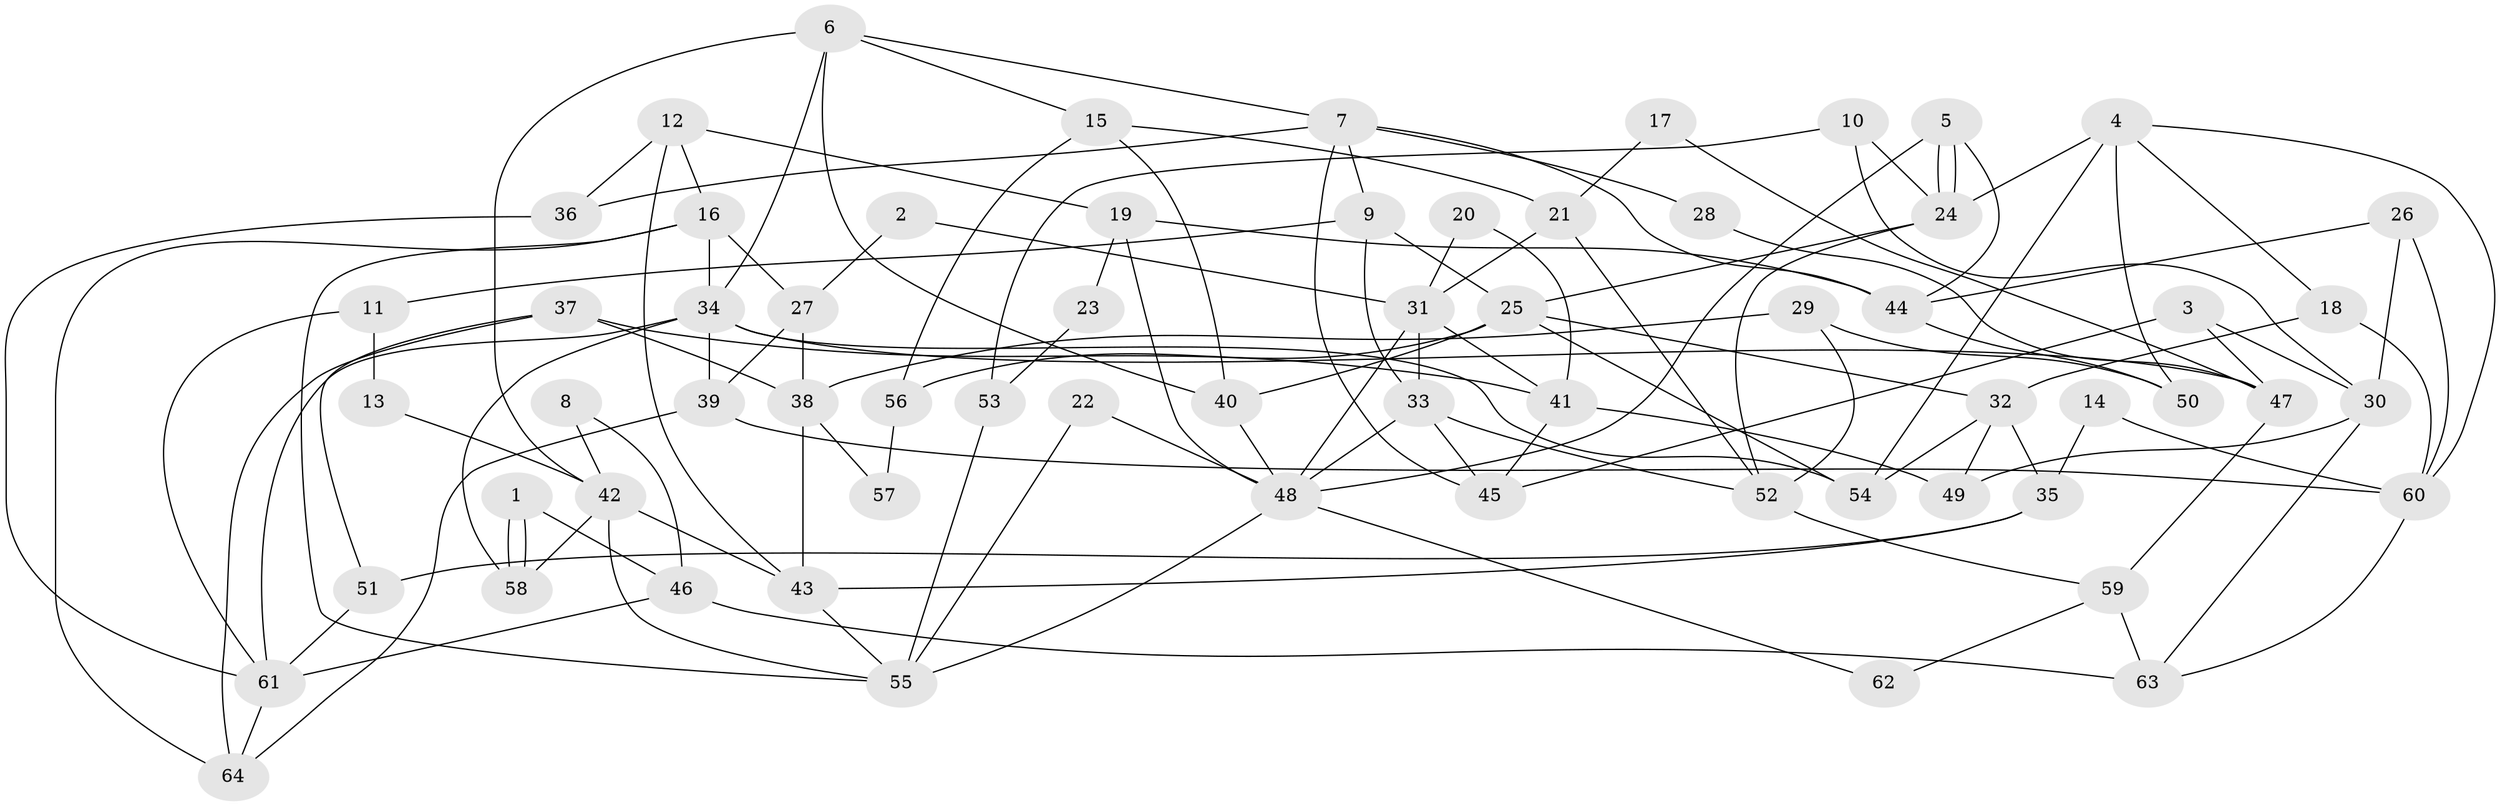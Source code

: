 // Generated by graph-tools (version 1.1) at 2025/35/03/09/25 02:35:58]
// undirected, 64 vertices, 128 edges
graph export_dot {
graph [start="1"]
  node [color=gray90,style=filled];
  1;
  2;
  3;
  4;
  5;
  6;
  7;
  8;
  9;
  10;
  11;
  12;
  13;
  14;
  15;
  16;
  17;
  18;
  19;
  20;
  21;
  22;
  23;
  24;
  25;
  26;
  27;
  28;
  29;
  30;
  31;
  32;
  33;
  34;
  35;
  36;
  37;
  38;
  39;
  40;
  41;
  42;
  43;
  44;
  45;
  46;
  47;
  48;
  49;
  50;
  51;
  52;
  53;
  54;
  55;
  56;
  57;
  58;
  59;
  60;
  61;
  62;
  63;
  64;
  1 -- 46;
  1 -- 58;
  1 -- 58;
  2 -- 27;
  2 -- 31;
  3 -- 30;
  3 -- 45;
  3 -- 47;
  4 -- 18;
  4 -- 54;
  4 -- 24;
  4 -- 50;
  4 -- 60;
  5 -- 48;
  5 -- 24;
  5 -- 24;
  5 -- 44;
  6 -- 7;
  6 -- 34;
  6 -- 15;
  6 -- 40;
  6 -- 42;
  7 -- 44;
  7 -- 45;
  7 -- 9;
  7 -- 28;
  7 -- 36;
  8 -- 46;
  8 -- 42;
  9 -- 25;
  9 -- 11;
  9 -- 33;
  10 -- 24;
  10 -- 30;
  10 -- 53;
  11 -- 61;
  11 -- 13;
  12 -- 43;
  12 -- 16;
  12 -- 19;
  12 -- 36;
  13 -- 42;
  14 -- 35;
  14 -- 60;
  15 -- 40;
  15 -- 21;
  15 -- 56;
  16 -- 34;
  16 -- 55;
  16 -- 27;
  16 -- 64;
  17 -- 21;
  17 -- 47;
  18 -- 60;
  18 -- 32;
  19 -- 48;
  19 -- 23;
  19 -- 44;
  20 -- 31;
  20 -- 41;
  21 -- 52;
  21 -- 31;
  22 -- 48;
  22 -- 55;
  23 -- 53;
  24 -- 25;
  24 -- 52;
  25 -- 40;
  25 -- 32;
  25 -- 54;
  25 -- 56;
  26 -- 44;
  26 -- 60;
  26 -- 30;
  27 -- 38;
  27 -- 39;
  28 -- 47;
  29 -- 50;
  29 -- 52;
  29 -- 38;
  30 -- 63;
  30 -- 49;
  31 -- 48;
  31 -- 33;
  31 -- 41;
  32 -- 54;
  32 -- 35;
  32 -- 49;
  33 -- 45;
  33 -- 48;
  33 -- 52;
  34 -- 61;
  34 -- 39;
  34 -- 47;
  34 -- 54;
  34 -- 58;
  35 -- 43;
  35 -- 51;
  36 -- 61;
  37 -- 51;
  37 -- 41;
  37 -- 38;
  37 -- 64;
  38 -- 43;
  38 -- 57;
  39 -- 64;
  39 -- 60;
  40 -- 48;
  41 -- 49;
  41 -- 45;
  42 -- 58;
  42 -- 43;
  42 -- 55;
  43 -- 55;
  44 -- 50;
  46 -- 63;
  46 -- 61;
  47 -- 59;
  48 -- 55;
  48 -- 62;
  51 -- 61;
  52 -- 59;
  53 -- 55;
  56 -- 57;
  59 -- 62;
  59 -- 63;
  60 -- 63;
  61 -- 64;
}
